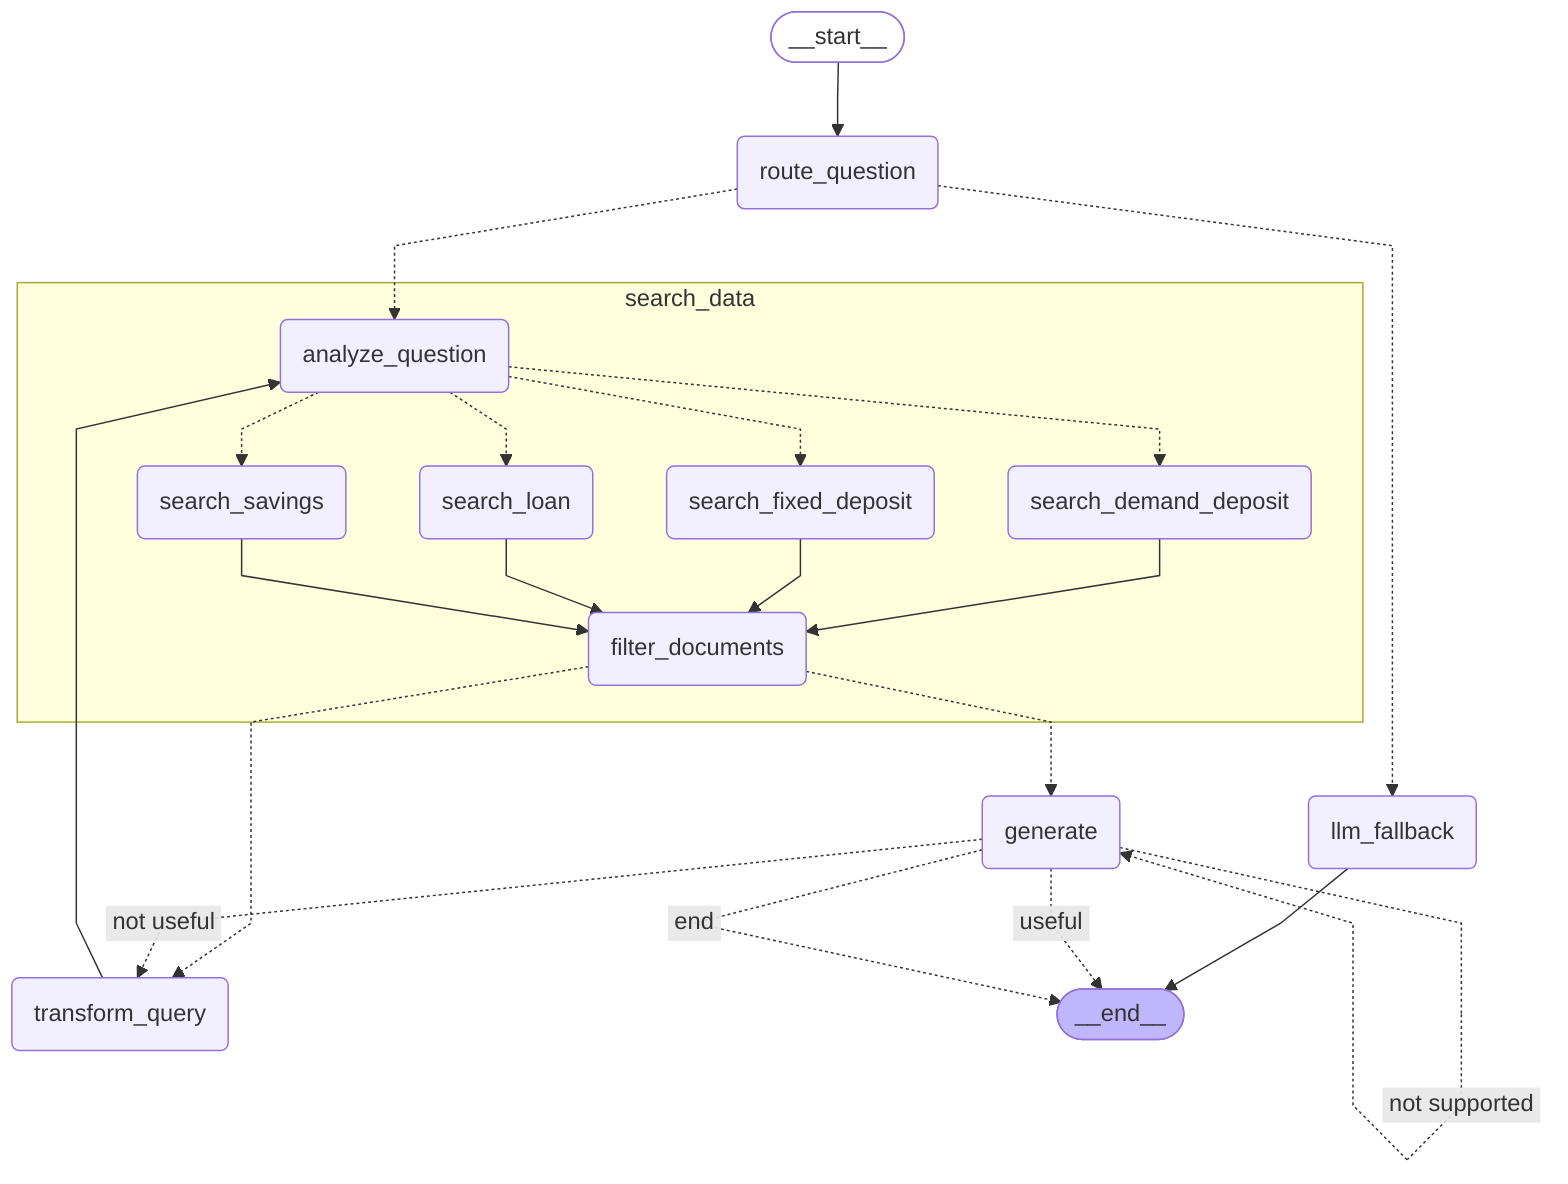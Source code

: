 ---
config:
  flowchart:
    curve: linear
---
graph TD;
	__start__([<p>__start__</p>]):::first
	route_question(route_question)
	llm_fallback(llm_fallback)
	generate(generate)
	transform_query(transform_query)
	__end__([<p>__end__</p>]):::last
	__start__ --> route_question;
	llm_fallback --> __end__;
	transform_query --> search_data_analyze_question;
	route_question -.-> llm_fallback;
	route_question -.-> search_data_analyze_question;
	search_data_filter_documents -.-> transform_query;
	search_data_filter_documents -.-> generate;
	generate -. &nbsp;not useful&nbsp; .-> transform_query;
	generate -. &nbsp;useful&nbsp; .-> __end__;
	generate -. &nbsp;end&nbsp; .-> __end__;
	subgraph search_data
	search_data_analyze_question(analyze_question)
	search_data_search_fixed_deposit(search_fixed_deposit)
	search_data_search_demand_deposit(search_demand_deposit)
	search_data_search_loan(search_loan)
	search_data_search_savings(search_savings)
	search_data_filter_documents(filter_documents)
	search_data_search_demand_deposit --> search_data_filter_documents;
	search_data_search_fixed_deposit --> search_data_filter_documents;
	search_data_search_loan --> search_data_filter_documents;
	search_data_search_savings --> search_data_filter_documents;
	search_data_analyze_question -.-> search_data_search_fixed_deposit;
	search_data_analyze_question -.-> search_data_search_demand_deposit;
	search_data_analyze_question -.-> search_data_search_loan;
	search_data_analyze_question -.-> search_data_search_savings;
	end
	generate -. &nbsp;not supported&nbsp; .-> generate;
	classDef default fill:#f2f0ff,line-height:1.2
	classDef first fill-opacity:0
	classDef last fill:#bfb6fc